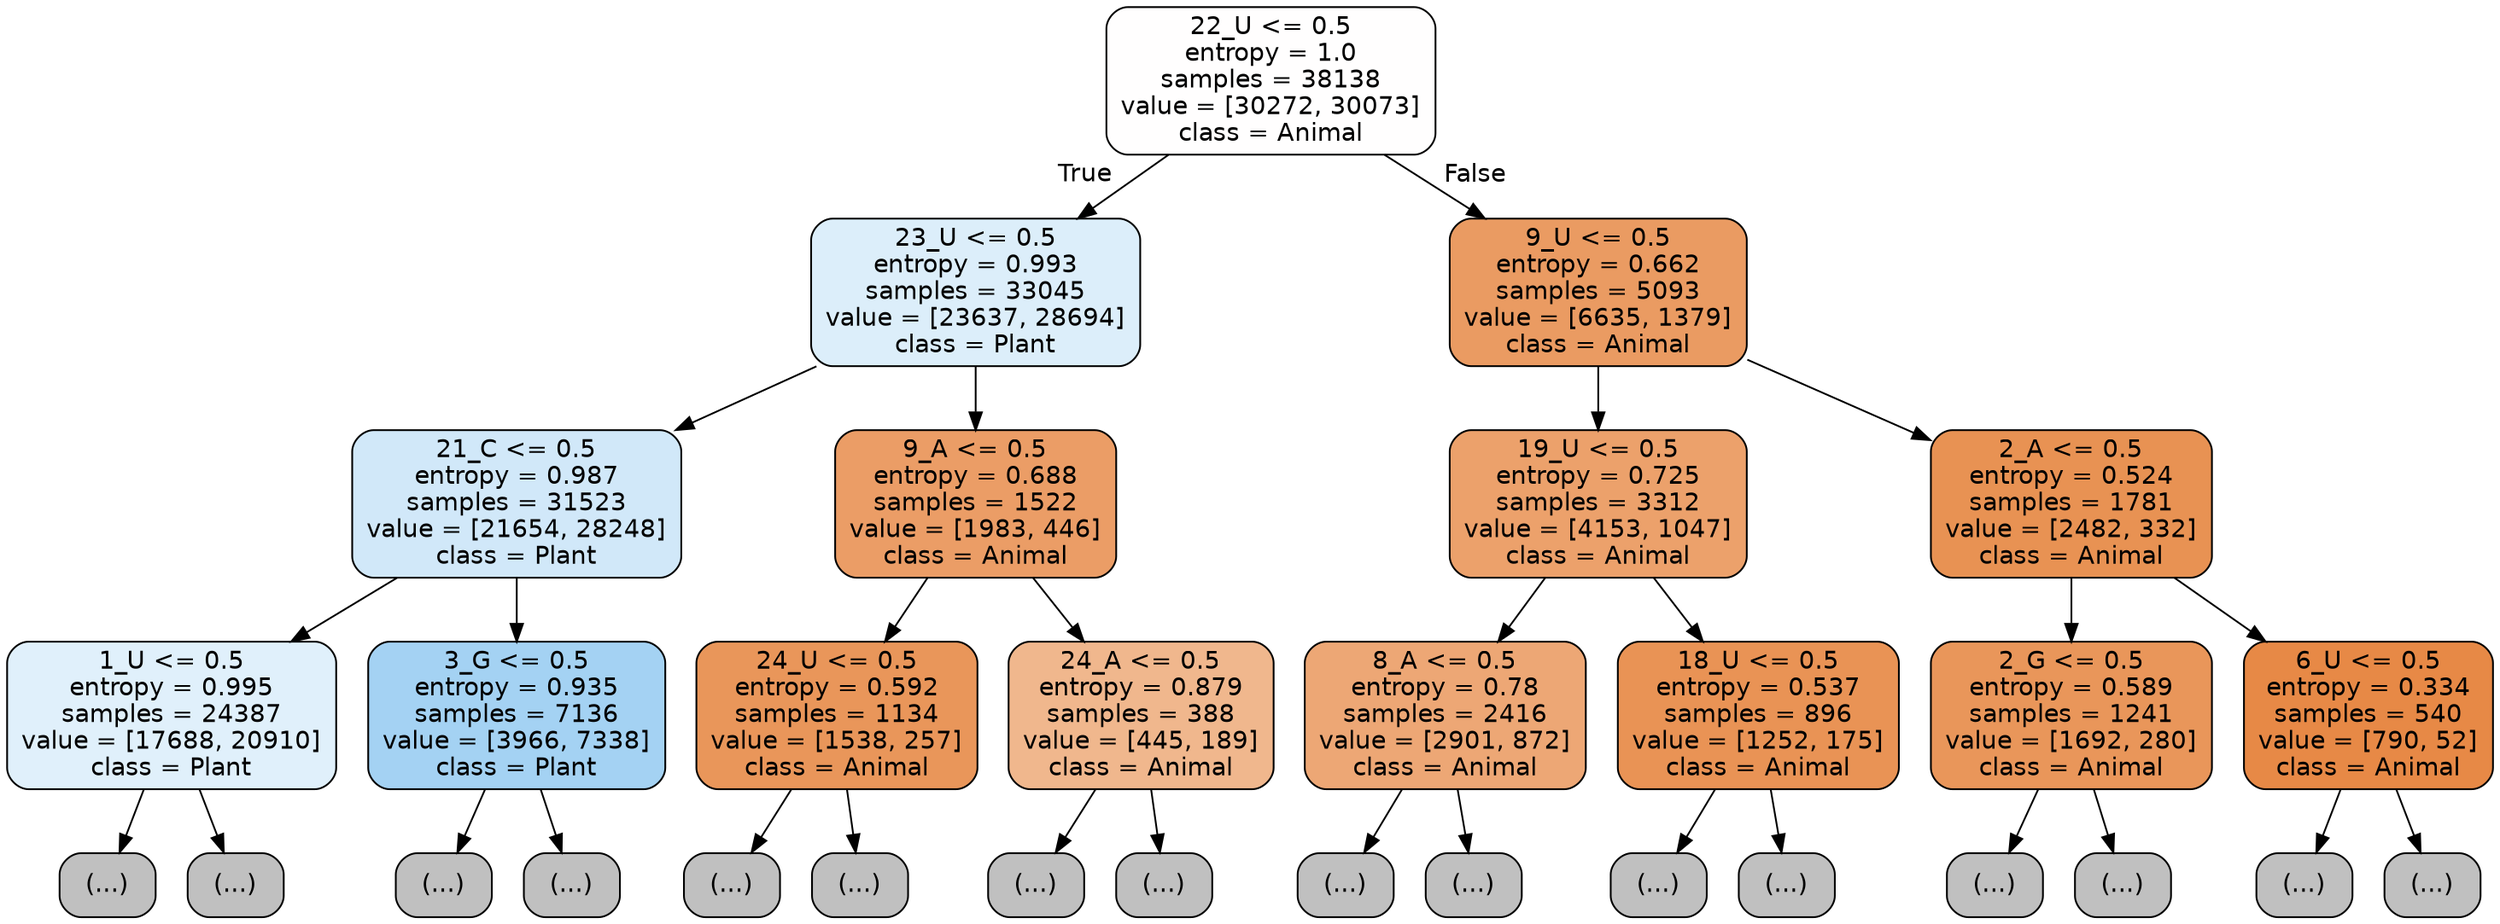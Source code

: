 digraph Tree {
node [shape=box, style="filled, rounded", color="black", fontname="helvetica"] ;
edge [fontname="helvetica"] ;
0 [label="22_U <= 0.5\nentropy = 1.0\nsamples = 38138\nvalue = [30272, 30073]\nclass = Animal", fillcolor="#fffefe"] ;
1 [label="23_U <= 0.5\nentropy = 0.993\nsamples = 33045\nvalue = [23637, 28694]\nclass = Plant", fillcolor="#dceefa"] ;
0 -> 1 [labeldistance=2.5, labelangle=45, headlabel="True"] ;
2 [label="21_C <= 0.5\nentropy = 0.987\nsamples = 31523\nvalue = [21654, 28248]\nclass = Plant", fillcolor="#d1e8f9"] ;
1 -> 2 ;
3 [label="1_U <= 0.5\nentropy = 0.995\nsamples = 24387\nvalue = [17688, 20910]\nclass = Plant", fillcolor="#e0f0fb"] ;
2 -> 3 ;
4 [label="(...)", fillcolor="#C0C0C0"] ;
3 -> 4 ;
6731 [label="(...)", fillcolor="#C0C0C0"] ;
3 -> 6731 ;
11756 [label="3_G <= 0.5\nentropy = 0.935\nsamples = 7136\nvalue = [3966, 7338]\nclass = Plant", fillcolor="#a4d2f3"] ;
2 -> 11756 ;
11757 [label="(...)", fillcolor="#C0C0C0"] ;
11756 -> 11757 ;
13814 [label="(...)", fillcolor="#C0C0C0"] ;
11756 -> 13814 ;
14621 [label="9_A <= 0.5\nentropy = 0.688\nsamples = 1522\nvalue = [1983, 446]\nclass = Animal", fillcolor="#eb9d66"] ;
1 -> 14621 ;
14622 [label="24_U <= 0.5\nentropy = 0.592\nsamples = 1134\nvalue = [1538, 257]\nclass = Animal", fillcolor="#e9965a"] ;
14621 -> 14622 ;
14623 [label="(...)", fillcolor="#C0C0C0"] ;
14622 -> 14623 ;
15000 [label="(...)", fillcolor="#C0C0C0"] ;
14622 -> 15000 ;
15051 [label="24_A <= 0.5\nentropy = 0.879\nsamples = 388\nvalue = [445, 189]\nclass = Animal", fillcolor="#f0b78d"] ;
14621 -> 15051 ;
15052 [label="(...)", fillcolor="#C0C0C0"] ;
15051 -> 15052 ;
15189 [label="(...)", fillcolor="#C0C0C0"] ;
15051 -> 15189 ;
15202 [label="9_U <= 0.5\nentropy = 0.662\nsamples = 5093\nvalue = [6635, 1379]\nclass = Animal", fillcolor="#ea9b62"] ;
0 -> 15202 [labeldistance=2.5, labelangle=-45, headlabel="False"] ;
15203 [label="19_U <= 0.5\nentropy = 0.725\nsamples = 3312\nvalue = [4153, 1047]\nclass = Animal", fillcolor="#eca16b"] ;
15202 -> 15203 ;
15204 [label="8_A <= 0.5\nentropy = 0.78\nsamples = 2416\nvalue = [2901, 872]\nclass = Animal", fillcolor="#eda775"] ;
15203 -> 15204 ;
15205 [label="(...)", fillcolor="#C0C0C0"] ;
15204 -> 15205 ;
15990 [label="(...)", fillcolor="#C0C0C0"] ;
15204 -> 15990 ;
16301 [label="18_U <= 0.5\nentropy = 0.537\nsamples = 896\nvalue = [1252, 175]\nclass = Animal", fillcolor="#e99355"] ;
15203 -> 16301 ;
16302 [label="(...)", fillcolor="#C0C0C0"] ;
16301 -> 16302 ;
16525 [label="(...)", fillcolor="#C0C0C0"] ;
16301 -> 16525 ;
16616 [label="2_A <= 0.5\nentropy = 0.524\nsamples = 1781\nvalue = [2482, 332]\nclass = Animal", fillcolor="#e89253"] ;
15202 -> 16616 ;
16617 [label="2_G <= 0.5\nentropy = 0.589\nsamples = 1241\nvalue = [1692, 280]\nclass = Animal", fillcolor="#e9965a"] ;
16616 -> 16617 ;
16618 [label="(...)", fillcolor="#C0C0C0"] ;
16617 -> 16618 ;
16889 [label="(...)", fillcolor="#C0C0C0"] ;
16617 -> 16889 ;
17038 [label="6_U <= 0.5\nentropy = 0.334\nsamples = 540\nvalue = [790, 52]\nclass = Animal", fillcolor="#e78946"] ;
16616 -> 17038 ;
17039 [label="(...)", fillcolor="#C0C0C0"] ;
17038 -> 17039 ;
17128 [label="(...)", fillcolor="#C0C0C0"] ;
17038 -> 17128 ;
}